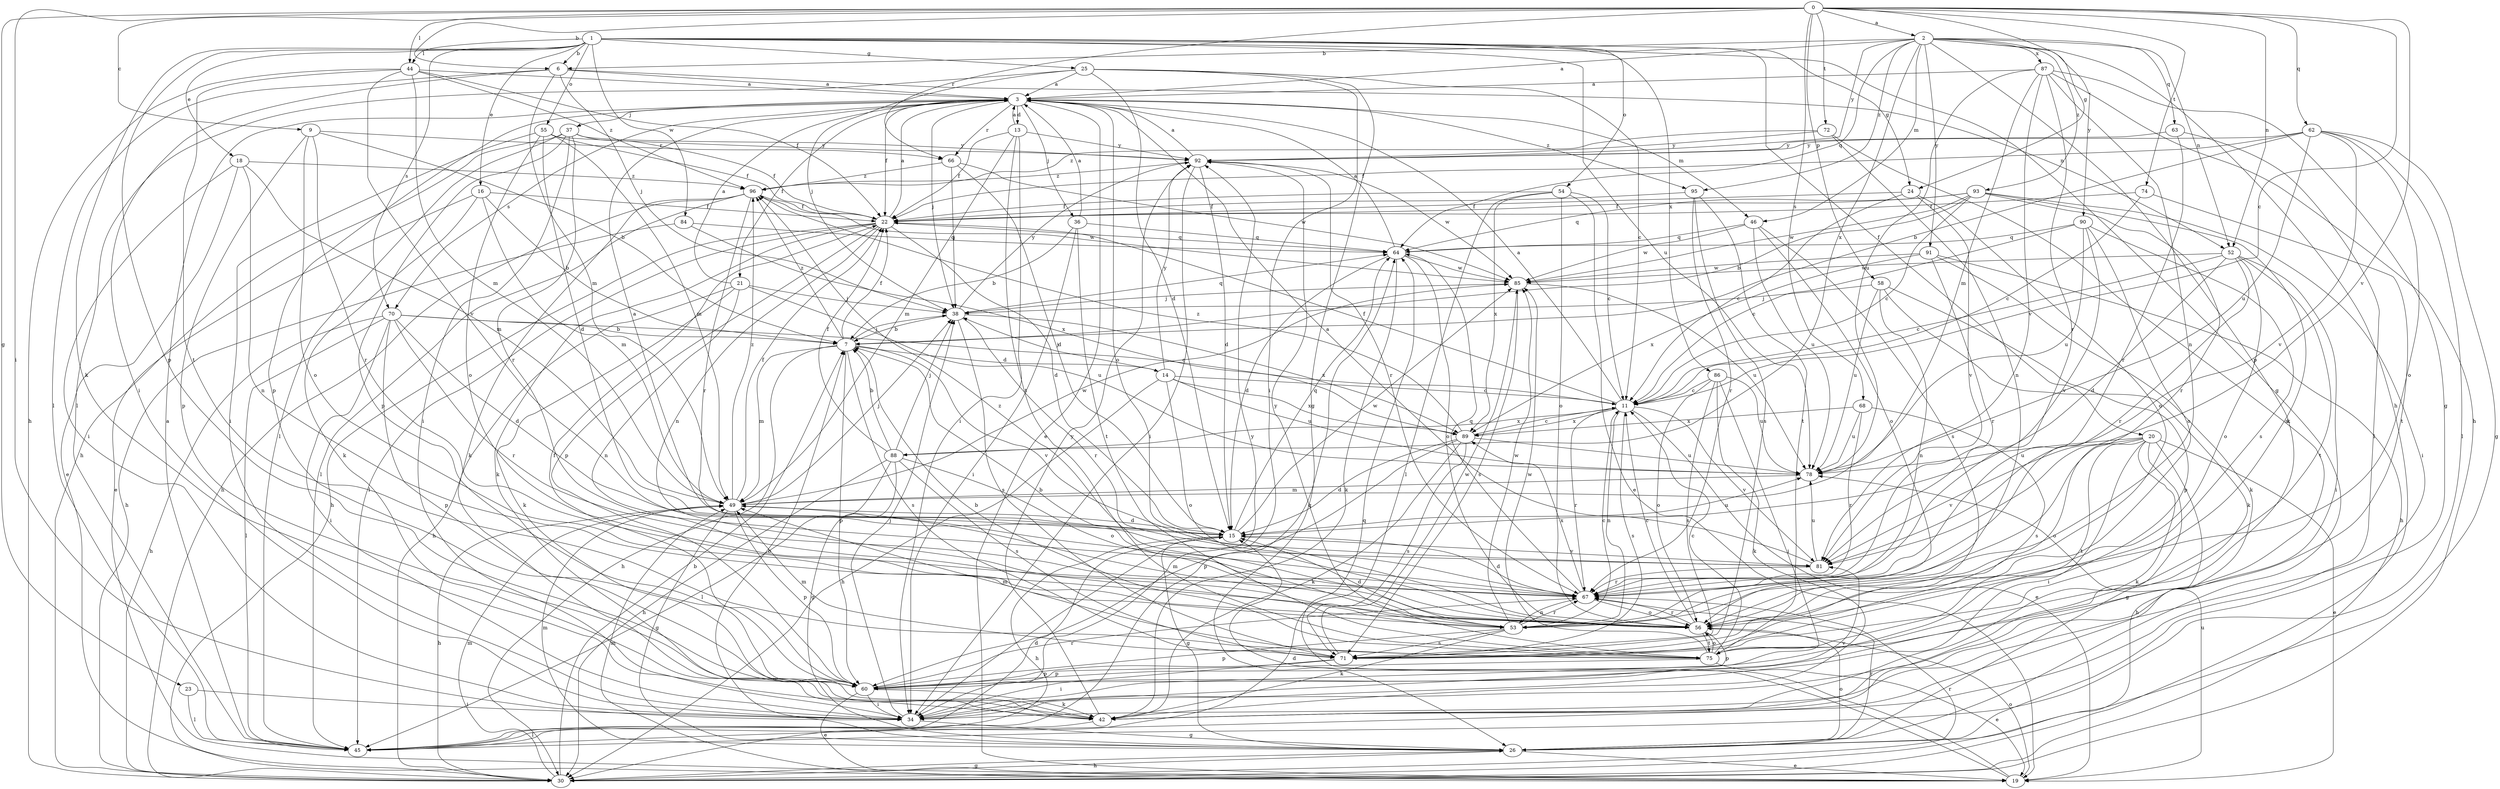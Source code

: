 strict digraph  {
0;
1;
2;
3;
6;
7;
9;
11;
13;
14;
15;
16;
18;
19;
20;
21;
22;
23;
24;
25;
26;
30;
34;
36;
37;
38;
42;
44;
45;
46;
49;
52;
53;
54;
55;
56;
58;
60;
62;
63;
64;
66;
67;
68;
70;
71;
72;
74;
75;
78;
81;
84;
85;
86;
87;
88;
89;
90;
91;
92;
93;
95;
96;
0 -> 2  [label=a];
0 -> 6  [label=b];
0 -> 9  [label=c];
0 -> 11  [label=c];
0 -> 23  [label=g];
0 -> 24  [label=g];
0 -> 34  [label=i];
0 -> 44  [label=l];
0 -> 52  [label=n];
0 -> 58  [label=p];
0 -> 62  [label=q];
0 -> 66  [label=r];
0 -> 68  [label=s];
0 -> 72  [label=t];
0 -> 74  [label=t];
0 -> 81  [label=v];
1 -> 6  [label=b];
1 -> 16  [label=e];
1 -> 18  [label=e];
1 -> 20  [label=f];
1 -> 24  [label=g];
1 -> 25  [label=g];
1 -> 26  [label=g];
1 -> 42  [label=k];
1 -> 44  [label=l];
1 -> 54  [label=o];
1 -> 55  [label=o];
1 -> 60  [label=p];
1 -> 70  [label=s];
1 -> 78  [label=u];
1 -> 84  [label=w];
1 -> 86  [label=x];
2 -> 3  [label=a];
2 -> 6  [label=b];
2 -> 30  [label=h];
2 -> 46  [label=m];
2 -> 52  [label=n];
2 -> 60  [label=p];
2 -> 63  [label=q];
2 -> 64  [label=q];
2 -> 87  [label=x];
2 -> 88  [label=x];
2 -> 90  [label=y];
2 -> 91  [label=y];
2 -> 92  [label=y];
2 -> 93  [label=z];
2 -> 95  [label=z];
3 -> 13  [label=d];
3 -> 19  [label=e];
3 -> 21  [label=f];
3 -> 22  [label=f];
3 -> 36  [label=j];
3 -> 37  [label=j];
3 -> 38  [label=j];
3 -> 46  [label=m];
3 -> 56  [label=o];
3 -> 60  [label=p];
3 -> 66  [label=r];
3 -> 70  [label=s];
3 -> 95  [label=z];
6 -> 3  [label=a];
6 -> 34  [label=i];
6 -> 38  [label=j];
6 -> 45  [label=l];
6 -> 49  [label=m];
6 -> 52  [label=n];
7 -> 14  [label=d];
7 -> 22  [label=f];
7 -> 30  [label=h];
7 -> 38  [label=j];
7 -> 49  [label=m];
7 -> 60  [label=p];
7 -> 71  [label=s];
7 -> 81  [label=v];
7 -> 96  [label=z];
9 -> 7  [label=b];
9 -> 56  [label=o];
9 -> 60  [label=p];
9 -> 66  [label=r];
9 -> 67  [label=r];
11 -> 3  [label=a];
11 -> 19  [label=e];
11 -> 22  [label=f];
11 -> 53  [label=n];
11 -> 67  [label=r];
11 -> 71  [label=s];
11 -> 81  [label=v];
11 -> 88  [label=x];
11 -> 89  [label=x];
13 -> 3  [label=a];
13 -> 22  [label=f];
13 -> 34  [label=i];
13 -> 49  [label=m];
13 -> 75  [label=t];
13 -> 92  [label=y];
14 -> 11  [label=c];
14 -> 30  [label=h];
14 -> 38  [label=j];
14 -> 56  [label=o];
14 -> 78  [label=u];
14 -> 89  [label=x];
14 -> 92  [label=y];
15 -> 3  [label=a];
15 -> 26  [label=g];
15 -> 30  [label=h];
15 -> 64  [label=q];
15 -> 78  [label=u];
15 -> 81  [label=v];
15 -> 85  [label=w];
16 -> 7  [label=b];
16 -> 19  [label=e];
16 -> 22  [label=f];
16 -> 42  [label=k];
16 -> 49  [label=m];
18 -> 19  [label=e];
18 -> 34  [label=i];
18 -> 49  [label=m];
18 -> 53  [label=n];
18 -> 96  [label=z];
19 -> 15  [label=d];
19 -> 49  [label=m];
19 -> 56  [label=o];
19 -> 64  [label=q];
19 -> 78  [label=u];
20 -> 19  [label=e];
20 -> 26  [label=g];
20 -> 30  [label=h];
20 -> 34  [label=i];
20 -> 42  [label=k];
20 -> 56  [label=o];
20 -> 75  [label=t];
20 -> 78  [label=u];
20 -> 81  [label=v];
21 -> 3  [label=a];
21 -> 30  [label=h];
21 -> 38  [label=j];
21 -> 42  [label=k];
21 -> 53  [label=n];
21 -> 78  [label=u];
22 -> 3  [label=a];
22 -> 15  [label=d];
22 -> 30  [label=h];
22 -> 42  [label=k];
22 -> 45  [label=l];
22 -> 53  [label=n];
22 -> 60  [label=p];
22 -> 64  [label=q];
23 -> 34  [label=i];
23 -> 45  [label=l];
24 -> 11  [label=c];
24 -> 22  [label=f];
24 -> 56  [label=o];
24 -> 81  [label=v];
25 -> 3  [label=a];
25 -> 11  [label=c];
25 -> 15  [label=d];
25 -> 26  [label=g];
25 -> 34  [label=i];
25 -> 38  [label=j];
25 -> 45  [label=l];
26 -> 7  [label=b];
26 -> 19  [label=e];
26 -> 30  [label=h];
26 -> 49  [label=m];
26 -> 56  [label=o];
26 -> 67  [label=r];
30 -> 7  [label=b];
30 -> 26  [label=g];
30 -> 49  [label=m];
30 -> 67  [label=r];
34 -> 26  [label=g];
34 -> 38  [label=j];
34 -> 81  [label=v];
34 -> 92  [label=y];
36 -> 3  [label=a];
36 -> 7  [label=b];
36 -> 34  [label=i];
36 -> 64  [label=q];
36 -> 75  [label=t];
37 -> 22  [label=f];
37 -> 30  [label=h];
37 -> 34  [label=i];
37 -> 45  [label=l];
37 -> 60  [label=p];
37 -> 67  [label=r];
37 -> 92  [label=y];
38 -> 7  [label=b];
38 -> 64  [label=q];
38 -> 67  [label=r];
38 -> 71  [label=s];
38 -> 89  [label=x];
38 -> 92  [label=y];
42 -> 45  [label=l];
42 -> 92  [label=y];
44 -> 3  [label=a];
44 -> 22  [label=f];
44 -> 30  [label=h];
44 -> 49  [label=m];
44 -> 75  [label=t];
44 -> 81  [label=v];
44 -> 96  [label=z];
45 -> 3  [label=a];
45 -> 15  [label=d];
45 -> 64  [label=q];
46 -> 56  [label=o];
46 -> 64  [label=q];
46 -> 71  [label=s];
46 -> 78  [label=u];
46 -> 85  [label=w];
49 -> 15  [label=d];
49 -> 22  [label=f];
49 -> 26  [label=g];
49 -> 30  [label=h];
49 -> 38  [label=j];
49 -> 60  [label=p];
49 -> 85  [label=w];
49 -> 96  [label=z];
52 -> 11  [label=c];
52 -> 15  [label=d];
52 -> 34  [label=i];
52 -> 56  [label=o];
52 -> 67  [label=r];
52 -> 75  [label=t];
52 -> 85  [label=w];
53 -> 7  [label=b];
53 -> 11  [label=c];
53 -> 15  [label=d];
53 -> 42  [label=k];
53 -> 60  [label=p];
53 -> 67  [label=r];
53 -> 71  [label=s];
53 -> 85  [label=w];
54 -> 11  [label=c];
54 -> 19  [label=e];
54 -> 22  [label=f];
54 -> 45  [label=l];
54 -> 56  [label=o];
54 -> 89  [label=x];
55 -> 15  [label=d];
55 -> 22  [label=f];
55 -> 34  [label=i];
55 -> 49  [label=m];
55 -> 56  [label=o];
55 -> 92  [label=y];
56 -> 11  [label=c];
56 -> 49  [label=m];
56 -> 60  [label=p];
56 -> 67  [label=r];
56 -> 75  [label=t];
56 -> 96  [label=z];
58 -> 38  [label=j];
58 -> 42  [label=k];
58 -> 53  [label=n];
58 -> 60  [label=p];
58 -> 78  [label=u];
60 -> 19  [label=e];
60 -> 22  [label=f];
60 -> 34  [label=i];
60 -> 42  [label=k];
60 -> 67  [label=r];
62 -> 7  [label=b];
62 -> 22  [label=f];
62 -> 26  [label=g];
62 -> 45  [label=l];
62 -> 56  [label=o];
62 -> 78  [label=u];
62 -> 81  [label=v];
62 -> 92  [label=y];
63 -> 45  [label=l];
63 -> 67  [label=r];
63 -> 92  [label=y];
64 -> 3  [label=a];
64 -> 15  [label=d];
64 -> 42  [label=k];
64 -> 56  [label=o];
64 -> 85  [label=w];
66 -> 15  [label=d];
66 -> 38  [label=j];
66 -> 85  [label=w];
66 -> 96  [label=z];
67 -> 15  [label=d];
67 -> 53  [label=n];
67 -> 56  [label=o];
67 -> 64  [label=q];
67 -> 89  [label=x];
68 -> 67  [label=r];
68 -> 71  [label=s];
68 -> 78  [label=u];
68 -> 89  [label=x];
70 -> 7  [label=b];
70 -> 11  [label=c];
70 -> 15  [label=d];
70 -> 30  [label=h];
70 -> 34  [label=i];
70 -> 45  [label=l];
70 -> 60  [label=p];
70 -> 67  [label=r];
71 -> 34  [label=i];
71 -> 49  [label=m];
71 -> 60  [label=p];
71 -> 85  [label=w];
72 -> 42  [label=k];
72 -> 53  [label=n];
72 -> 92  [label=y];
72 -> 96  [label=z];
74 -> 11  [label=c];
74 -> 22  [label=f];
74 -> 75  [label=t];
75 -> 7  [label=b];
75 -> 11  [label=c];
75 -> 19  [label=e];
75 -> 49  [label=m];
75 -> 56  [label=o];
75 -> 60  [label=p];
75 -> 85  [label=w];
75 -> 92  [label=y];
78 -> 49  [label=m];
81 -> 3  [label=a];
81 -> 67  [label=r];
81 -> 78  [label=u];
84 -> 30  [label=h];
84 -> 64  [label=q];
84 -> 89  [label=x];
85 -> 38  [label=j];
85 -> 71  [label=s];
85 -> 78  [label=u];
86 -> 11  [label=c];
86 -> 34  [label=i];
86 -> 42  [label=k];
86 -> 56  [label=o];
86 -> 71  [label=s];
86 -> 78  [label=u];
87 -> 3  [label=a];
87 -> 26  [label=g];
87 -> 30  [label=h];
87 -> 49  [label=m];
87 -> 53  [label=n];
87 -> 67  [label=r];
87 -> 78  [label=u];
87 -> 81  [label=v];
88 -> 7  [label=b];
88 -> 22  [label=f];
88 -> 26  [label=g];
88 -> 30  [label=h];
88 -> 38  [label=j];
88 -> 45  [label=l];
88 -> 56  [label=o];
88 -> 71  [label=s];
89 -> 11  [label=c];
89 -> 15  [label=d];
89 -> 42  [label=k];
89 -> 60  [label=p];
89 -> 71  [label=s];
89 -> 78  [label=u];
89 -> 96  [label=z];
90 -> 11  [label=c];
90 -> 56  [label=o];
90 -> 64  [label=q];
90 -> 71  [label=s];
90 -> 78  [label=u];
90 -> 81  [label=v];
91 -> 30  [label=h];
91 -> 42  [label=k];
91 -> 67  [label=r];
91 -> 85  [label=w];
91 -> 89  [label=x];
92 -> 3  [label=a];
92 -> 15  [label=d];
92 -> 34  [label=i];
92 -> 67  [label=r];
92 -> 85  [label=w];
92 -> 96  [label=z];
93 -> 7  [label=b];
93 -> 11  [label=c];
93 -> 22  [label=f];
93 -> 34  [label=i];
93 -> 64  [label=q];
93 -> 67  [label=r];
93 -> 71  [label=s];
93 -> 85  [label=w];
95 -> 22  [label=f];
95 -> 67  [label=r];
95 -> 71  [label=s];
95 -> 75  [label=t];
96 -> 22  [label=f];
96 -> 30  [label=h];
96 -> 42  [label=k];
96 -> 45  [label=l];
96 -> 67  [label=r];
96 -> 85  [label=w];
}
